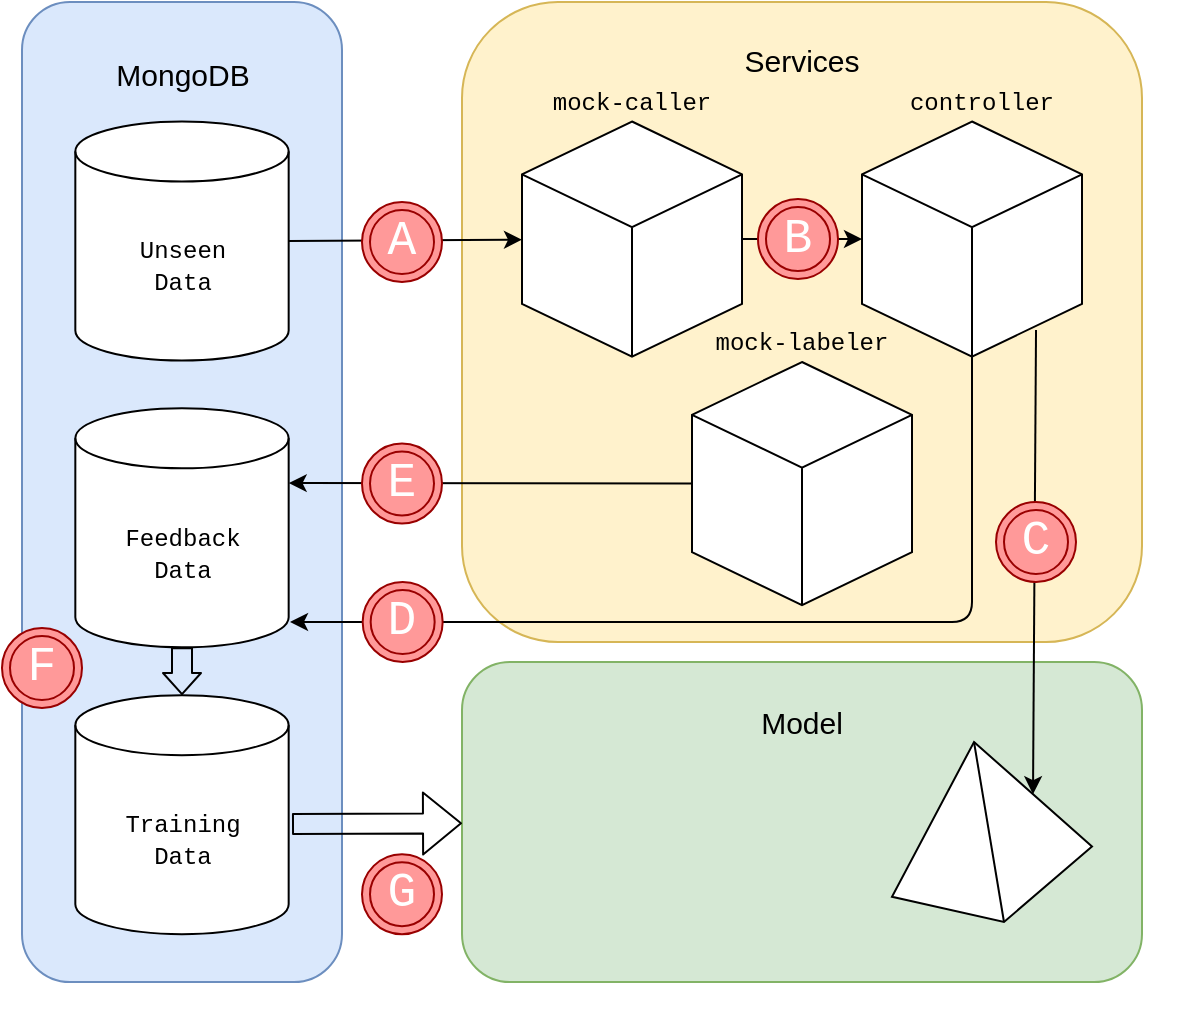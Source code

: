 <mxfile version="14.6.11" type="device"><diagram id="orCiT5LpBlCQExT3stHg" name="Page-1"><mxGraphModel dx="942" dy="515" grid="1" gridSize="10" guides="1" tooltips="1" connect="1" arrows="1" fold="1" page="1" pageScale="1" pageWidth="850" pageHeight="1100" math="0" shadow="0"><root><mxCell id="0"/><mxCell id="1" parent="0"/><mxCell id="f1LlAErTDYyBsyQ8-TE6-23" value="" style="group" vertex="1" connectable="0" parent="1"><mxGeometry x="140" y="110" width="173.33" height="490" as="geometry"/></mxCell><mxCell id="f1LlAErTDYyBsyQ8-TE6-27" value="" style="group" vertex="1" connectable="0" parent="f1LlAErTDYyBsyQ8-TE6-23"><mxGeometry width="173.33" height="490" as="geometry"/></mxCell><mxCell id="f1LlAErTDYyBsyQ8-TE6-2" value="" style="rounded=1;whiteSpace=wrap;html=1;fillColor=#dae8fc;strokeColor=#6c8ebf;" vertex="1" parent="f1LlAErTDYyBsyQ8-TE6-27"><mxGeometry width="160" height="490" as="geometry"/></mxCell><mxCell id="f1LlAErTDYyBsyQ8-TE6-4" value="&lt;font style=&quot;font-size: 15px&quot;&gt;MongoDB&lt;/font&gt;" style="text;html=1;strokeColor=none;fillColor=none;align=center;verticalAlign=middle;whiteSpace=wrap;rounded=0;" vertex="1" parent="f1LlAErTDYyBsyQ8-TE6-27"><mxGeometry x="58.667" y="23.902" width="42.667" height="23.902" as="geometry"/></mxCell><mxCell id="f1LlAErTDYyBsyQ8-TE6-24" value="&lt;div&gt;&lt;font face=&quot;Courier New&quot;&gt;Unseen&lt;/font&gt;&lt;/div&gt;&lt;div&gt;&lt;font face=&quot;Courier New&quot;&gt;Data&lt;/font&gt;&lt;br&gt;&lt;/div&gt;" style="shape=cylinder3;whiteSpace=wrap;html=1;boundedLbl=1;backgroundOutline=1;size=15;fillColor=#ffffff;" vertex="1" parent="f1LlAErTDYyBsyQ8-TE6-27"><mxGeometry x="26.667" y="59.756" width="106.667" height="119.512" as="geometry"/></mxCell><mxCell id="f1LlAErTDYyBsyQ8-TE6-25" value="&lt;div&gt;&lt;font face=&quot;Courier New&quot;&gt;Feedback&lt;/font&gt;&lt;/div&gt;&lt;div&gt;&lt;font face=&quot;Courier New&quot;&gt;Data&lt;/font&gt;&lt;br&gt;&lt;/div&gt;" style="shape=cylinder3;whiteSpace=wrap;html=1;boundedLbl=1;backgroundOutline=1;size=15;fillColor=#ffffff;" vertex="1" parent="f1LlAErTDYyBsyQ8-TE6-27"><mxGeometry x="26.667" y="203.171" width="106.667" height="119.512" as="geometry"/></mxCell><mxCell id="f1LlAErTDYyBsyQ8-TE6-26" value="&lt;div&gt;&lt;font face=&quot;Courier New&quot;&gt;Training&lt;/font&gt;&lt;/div&gt;&lt;div&gt;&lt;font face=&quot;Courier New&quot;&gt;Data&lt;/font&gt;&lt;br&gt;&lt;/div&gt;" style="shape=cylinder3;whiteSpace=wrap;html=1;boundedLbl=1;backgroundOutline=1;size=15;fillColor=#ffffff;" vertex="1" parent="f1LlAErTDYyBsyQ8-TE6-27"><mxGeometry x="26.667" y="346.585" width="106.667" height="119.512" as="geometry"/></mxCell><mxCell id="f1LlAErTDYyBsyQ8-TE6-56" value="" style="shape=flexArrow;endArrow=classic;html=1;exitX=0.5;exitY=1;exitDx=0;exitDy=0;exitPerimeter=0;entryX=0.5;entryY=0;entryDx=0;entryDy=0;entryPerimeter=0;endWidth=8;endSize=3.2;" edge="1" parent="f1LlAErTDYyBsyQ8-TE6-27" source="f1LlAErTDYyBsyQ8-TE6-25" target="f1LlAErTDYyBsyQ8-TE6-26"><mxGeometry width="50" height="50" relative="1" as="geometry"><mxPoint x="310" y="280" as="sourcePoint"/><mxPoint x="360" y="230" as="targetPoint"/></mxGeometry></mxCell><mxCell id="f1LlAErTDYyBsyQ8-TE6-65" value="&lt;font style=&quot;font-size: 24px&quot; face=&quot;Courier New&quot; color=&quot;#FFFFFF&quot;&gt;F&lt;/font&gt;" style="ellipse;shape=doubleEllipse;whiteSpace=wrap;html=1;aspect=fixed;fillColor=#FF9999;strokeColor=#990000;" vertex="1" parent="f1LlAErTDYyBsyQ8-TE6-27"><mxGeometry x="-10.0" y="313" width="40" height="40" as="geometry"/></mxCell><mxCell id="f1LlAErTDYyBsyQ8-TE6-36" value="" style="group" vertex="1" connectable="0" parent="1"><mxGeometry x="380" y="110" width="340" height="510" as="geometry"/></mxCell><mxCell id="f1LlAErTDYyBsyQ8-TE6-37" value="" style="group" vertex="1" connectable="0" parent="f1LlAErTDYyBsyQ8-TE6-36"><mxGeometry x="-20" width="340" height="490" as="geometry"/></mxCell><mxCell id="f1LlAErTDYyBsyQ8-TE6-38" value="" style="rounded=1;whiteSpace=wrap;html=1;fillColor=#fff2cc;strokeColor=#d6b656;" vertex="1" parent="f1LlAErTDYyBsyQ8-TE6-37"><mxGeometry width="340" height="320" as="geometry"/></mxCell><mxCell id="f1LlAErTDYyBsyQ8-TE6-39" value="&lt;font style=&quot;font-size: 15px&quot;&gt;Services&lt;/font&gt;" style="text;html=1;strokeColor=none;fillColor=none;align=center;verticalAlign=middle;whiteSpace=wrap;rounded=0;" vertex="1" parent="f1LlAErTDYyBsyQ8-TE6-37"><mxGeometry x="150" y="19.216" width="40" height="19.216" as="geometry"/></mxCell><mxCell id="f1LlAErTDYyBsyQ8-TE6-35" value="" style="html=1;whiteSpace=wrap;shape=isoCube2;backgroundOutline=1;isoAngle=15;fillColor=#ffffff;" vertex="1" parent="f1LlAErTDYyBsyQ8-TE6-37"><mxGeometry x="30" y="59.76" width="110" height="117.55" as="geometry"/></mxCell><mxCell id="f1LlAErTDYyBsyQ8-TE6-45" value="" style="html=1;whiteSpace=wrap;shape=isoCube2;backgroundOutline=1;isoAngle=15;fillColor=#ffffff;" vertex="1" parent="f1LlAErTDYyBsyQ8-TE6-37"><mxGeometry x="115" y="180" width="110" height="121.52" as="geometry"/></mxCell><mxCell id="f1LlAErTDYyBsyQ8-TE6-44" value="" style="html=1;whiteSpace=wrap;shape=isoCube2;backgroundOutline=1;isoAngle=15;fillColor=#ffffff;" vertex="1" parent="f1LlAErTDYyBsyQ8-TE6-37"><mxGeometry x="200" y="59.76" width="110" height="117.55" as="geometry"/></mxCell><mxCell id="f1LlAErTDYyBsyQ8-TE6-49" value="" style="endArrow=classic;html=1;exitX=1;exitY=0.5;exitDx=0;exitDy=0;exitPerimeter=0;entryX=0;entryY=0.5;entryDx=0;entryDy=0;entryPerimeter=0;" edge="1" parent="f1LlAErTDYyBsyQ8-TE6-37" source="f1LlAErTDYyBsyQ8-TE6-35" target="f1LlAErTDYyBsyQ8-TE6-44"><mxGeometry width="50" height="50" relative="1" as="geometry"><mxPoint x="60" y="240.196" as="sourcePoint"/><mxPoint x="110" y="192.157" as="targetPoint"/></mxGeometry></mxCell><mxCell id="f1LlAErTDYyBsyQ8-TE6-47" value="" style="rounded=1;whiteSpace=wrap;html=1;fillColor=#d5e8d4;strokeColor=#82b366;" vertex="1" parent="f1LlAErTDYyBsyQ8-TE6-37"><mxGeometry y="330" width="340" height="160" as="geometry"/></mxCell><mxCell id="f1LlAErTDYyBsyQ8-TE6-48" value="" style="verticalLabelPosition=bottom;verticalAlign=top;html=1;shape=mxgraph.basic.pyramid;dx1=0.41;dx2=0.56;dy1=0.86;dy2=0.58;fillColor=#ffffff;" vertex="1" parent="f1LlAErTDYyBsyQ8-TE6-37"><mxGeometry x="215" y="370" width="100" height="90" as="geometry"/></mxCell><mxCell id="f1LlAErTDYyBsyQ8-TE6-50" value="" style="endArrow=classic;html=1;exitX=0.791;exitY=0.887;exitDx=0;exitDy=0;exitPerimeter=0;entryX=0;entryY=0;entryDx=70.5;entryDy=26.1;entryPerimeter=0;" edge="1" parent="f1LlAErTDYyBsyQ8-TE6-37" source="f1LlAErTDYyBsyQ8-TE6-44" target="f1LlAErTDYyBsyQ8-TE6-48"><mxGeometry width="50" height="50" relative="1" as="geometry"><mxPoint x="80" y="250" as="sourcePoint"/><mxPoint x="130" y="200" as="targetPoint"/></mxGeometry></mxCell><mxCell id="f1LlAErTDYyBsyQ8-TE6-54" value="&lt;font style=&quot;font-size: 15px&quot;&gt;Model&lt;/font&gt;" style="text;html=1;strokeColor=none;fillColor=none;align=center;verticalAlign=middle;whiteSpace=wrap;rounded=0;" vertex="1" parent="f1LlAErTDYyBsyQ8-TE6-37"><mxGeometry x="150" y="350.786" width="40" height="19.216" as="geometry"/></mxCell><mxCell id="f1LlAErTDYyBsyQ8-TE6-57" value="&lt;font face=&quot;Courier New&quot;&gt;mock-caller&lt;/font&gt;" style="text;html=1;strokeColor=none;fillColor=none;align=center;verticalAlign=middle;whiteSpace=wrap;rounded=0;" vertex="1" parent="f1LlAErTDYyBsyQ8-TE6-37"><mxGeometry x="40" y="39.76" width="90" height="20" as="geometry"/></mxCell><mxCell id="f1LlAErTDYyBsyQ8-TE6-58" value="&lt;font face=&quot;Courier New&quot;&gt;controller&lt;/font&gt;" style="text;html=1;strokeColor=none;fillColor=none;align=center;verticalAlign=middle;whiteSpace=wrap;rounded=0;" vertex="1" parent="f1LlAErTDYyBsyQ8-TE6-37"><mxGeometry x="215" y="39.76" width="90" height="20" as="geometry"/></mxCell><mxCell id="f1LlAErTDYyBsyQ8-TE6-59" value="&lt;font face=&quot;Courier New&quot;&gt;mock-labeler&lt;/font&gt;" style="text;html=1;strokeColor=none;fillColor=none;align=center;verticalAlign=middle;whiteSpace=wrap;rounded=0;" vertex="1" parent="f1LlAErTDYyBsyQ8-TE6-37"><mxGeometry x="125" y="160" width="90" height="20" as="geometry"/></mxCell><mxCell id="f1LlAErTDYyBsyQ8-TE6-61" value="&lt;font style=&quot;font-size: 24px&quot; face=&quot;Courier New&quot; color=&quot;#FFFFFF&quot;&gt;B&lt;/font&gt;" style="ellipse;shape=doubleEllipse;whiteSpace=wrap;html=1;aspect=fixed;fillColor=#FF9999;strokeColor=#990000;" vertex="1" parent="f1LlAErTDYyBsyQ8-TE6-37"><mxGeometry x="148" y="98.53" width="40" height="40" as="geometry"/></mxCell><mxCell id="f1LlAErTDYyBsyQ8-TE6-62" value="&lt;font style=&quot;font-size: 24px&quot; face=&quot;Courier New&quot; color=&quot;#FFFFFF&quot;&gt;C&lt;/font&gt;" style="ellipse;shape=doubleEllipse;whiteSpace=wrap;html=1;aspect=fixed;fillColor=#FF9999;strokeColor=#990000;" vertex="1" parent="f1LlAErTDYyBsyQ8-TE6-37"><mxGeometry x="267" y="250" width="40" height="40" as="geometry"/></mxCell><mxCell id="f1LlAErTDYyBsyQ8-TE6-43" value="" style="endArrow=classic;html=1;exitX=1;exitY=0.5;exitDx=0;exitDy=0;exitPerimeter=0;" edge="1" parent="1" source="f1LlAErTDYyBsyQ8-TE6-24" target="f1LlAErTDYyBsyQ8-TE6-35"><mxGeometry width="50" height="50" relative="1" as="geometry"><mxPoint x="450" y="360" as="sourcePoint"/><mxPoint x="500" y="310" as="targetPoint"/></mxGeometry></mxCell><mxCell id="f1LlAErTDYyBsyQ8-TE6-52" value="" style="endArrow=classic;html=1;exitX=0.5;exitY=1;exitDx=0;exitDy=0;exitPerimeter=0;" edge="1" parent="1" source="f1LlAErTDYyBsyQ8-TE6-44"><mxGeometry width="50" height="50" relative="1" as="geometry"><mxPoint x="450" y="390" as="sourcePoint"/><mxPoint x="274" y="420" as="targetPoint"/><Array as="points"><mxPoint x="615" y="420"/><mxPoint x="430" y="420"/></Array></mxGeometry></mxCell><mxCell id="f1LlAErTDYyBsyQ8-TE6-53" value="" style="endArrow=classic;html=1;entryX=1;entryY=0;entryDx=0;entryDy=37.378;entryPerimeter=0;" edge="1" parent="1" source="f1LlAErTDYyBsyQ8-TE6-45" target="f1LlAErTDYyBsyQ8-TE6-25"><mxGeometry width="50" height="50" relative="1" as="geometry"><mxPoint x="450" y="390" as="sourcePoint"/><mxPoint x="500" y="340" as="targetPoint"/></mxGeometry></mxCell><mxCell id="f1LlAErTDYyBsyQ8-TE6-55" value="" style="shape=flexArrow;endArrow=classic;html=1;" edge="1" parent="1" target="f1LlAErTDYyBsyQ8-TE6-47"><mxGeometry width="50" height="50" relative="1" as="geometry"><mxPoint x="275" y="521" as="sourcePoint"/><mxPoint x="360" y="518" as="targetPoint"/></mxGeometry></mxCell><mxCell id="f1LlAErTDYyBsyQ8-TE6-60" value="&lt;font style=&quot;font-size: 24px&quot; face=&quot;Courier New&quot; color=&quot;#FFFFFF&quot;&gt;A&lt;/font&gt;" style="ellipse;shape=doubleEllipse;whiteSpace=wrap;html=1;aspect=fixed;fillColor=#FF9999;strokeColor=#990000;" vertex="1" parent="1"><mxGeometry x="310" y="210" width="40" height="40" as="geometry"/></mxCell><mxCell id="f1LlAErTDYyBsyQ8-TE6-63" value="&lt;font style=&quot;font-size: 24px&quot; face=&quot;Courier New&quot; color=&quot;#FFFFFF&quot;&gt;D&lt;/font&gt;" style="ellipse;shape=doubleEllipse;whiteSpace=wrap;html=1;aspect=fixed;fillColor=#FF9999;strokeColor=#990000;" vertex="1" parent="1"><mxGeometry x="310.33" y="400" width="40" height="40" as="geometry"/></mxCell><mxCell id="f1LlAErTDYyBsyQ8-TE6-64" value="&lt;font style=&quot;font-size: 24px&quot; face=&quot;Courier New&quot; color=&quot;#FFFFFF&quot;&gt;E&lt;/font&gt;" style="ellipse;shape=doubleEllipse;whiteSpace=wrap;html=1;aspect=fixed;fillColor=#FF9999;strokeColor=#990000;" vertex="1" parent="1"><mxGeometry x="310" y="330.76" width="40" height="40" as="geometry"/></mxCell><mxCell id="f1LlAErTDYyBsyQ8-TE6-66" value="&lt;font style=&quot;font-size: 24px&quot; face=&quot;Courier New&quot; color=&quot;#FFFFFF&quot;&gt;G&lt;/font&gt;" style="ellipse;shape=doubleEllipse;whiteSpace=wrap;html=1;aspect=fixed;fillColor=#FF9999;strokeColor=#990000;" vertex="1" parent="1"><mxGeometry x="310" y="536.1" width="40" height="40" as="geometry"/></mxCell></root></mxGraphModel></diagram></mxfile>